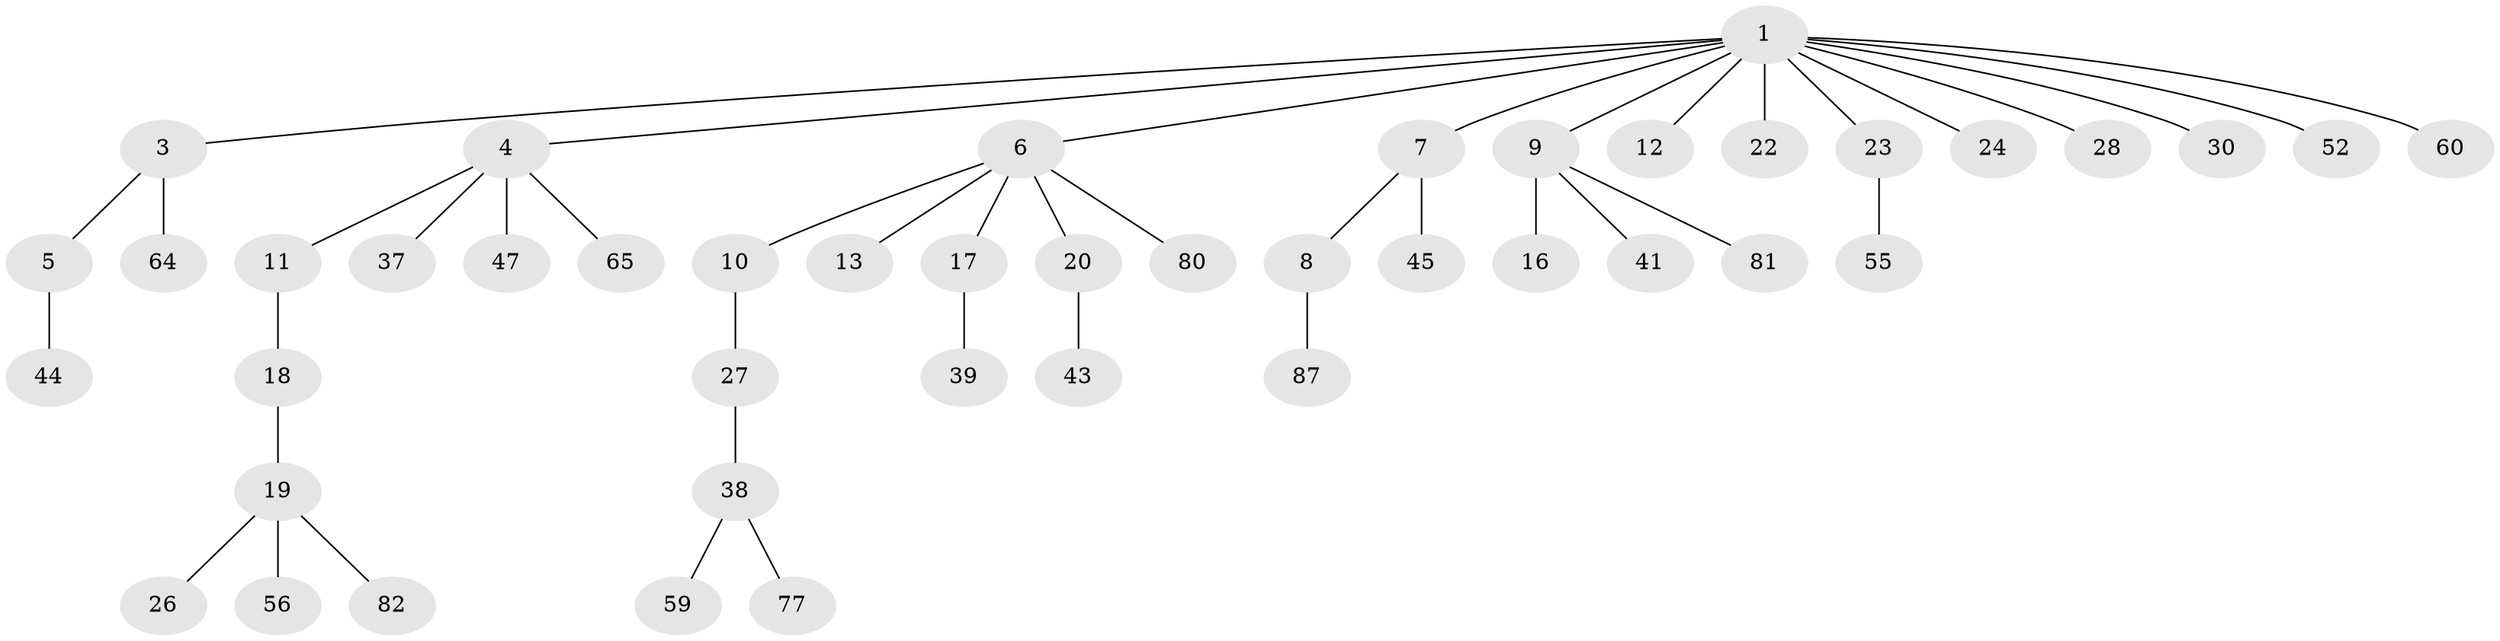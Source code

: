 // original degree distribution, {6: 0.022727272727272728, 9: 0.011363636363636364, 3: 0.125, 5: 0.022727272727272728, 2: 0.29545454545454547, 4: 0.045454545454545456, 1: 0.4772727272727273}
// Generated by graph-tools (version 1.1) at 2025/15/03/09/25 04:15:29]
// undirected, 44 vertices, 43 edges
graph export_dot {
graph [start="1"]
  node [color=gray90,style=filled];
  1 [super="+2"];
  3;
  4;
  5;
  6;
  7 [super="+86+34"];
  8 [super="+35"];
  9 [super="+32"];
  10 [super="+14+68"];
  11;
  12 [super="+21+51+15"];
  13 [super="+36"];
  16;
  17 [super="+49+33+79+25"];
  18 [super="+62"];
  19;
  20 [super="+42"];
  22 [super="+50+73"];
  23;
  24 [super="+48"];
  26;
  27 [super="+57"];
  28 [super="+31"];
  30 [super="+63"];
  37;
  38;
  39 [super="+85+70"];
  41 [super="+54"];
  43;
  44;
  45;
  47;
  52;
  55;
  56;
  59 [super="+66+69"];
  60 [super="+74"];
  64 [super="+76"];
  65;
  77;
  80;
  81;
  82;
  87;
  1 -- 6;
  1 -- 7;
  1 -- 22;
  1 -- 23;
  1 -- 28;
  1 -- 3;
  1 -- 4;
  1 -- 9;
  1 -- 12;
  1 -- 52;
  1 -- 24;
  1 -- 60;
  1 -- 30;
  3 -- 5;
  3 -- 64;
  4 -- 11;
  4 -- 37;
  4 -- 47;
  4 -- 65;
  5 -- 44;
  6 -- 10;
  6 -- 13;
  6 -- 17;
  6 -- 20;
  6 -- 80;
  7 -- 8;
  7 -- 45;
  8 -- 87;
  9 -- 16;
  9 -- 81;
  9 -- 41;
  10 -- 27;
  11 -- 18;
  17 -- 39;
  18 -- 19;
  19 -- 26;
  19 -- 56;
  19 -- 82;
  20 -- 43;
  23 -- 55;
  27 -- 38;
  38 -- 59;
  38 -- 77;
}

